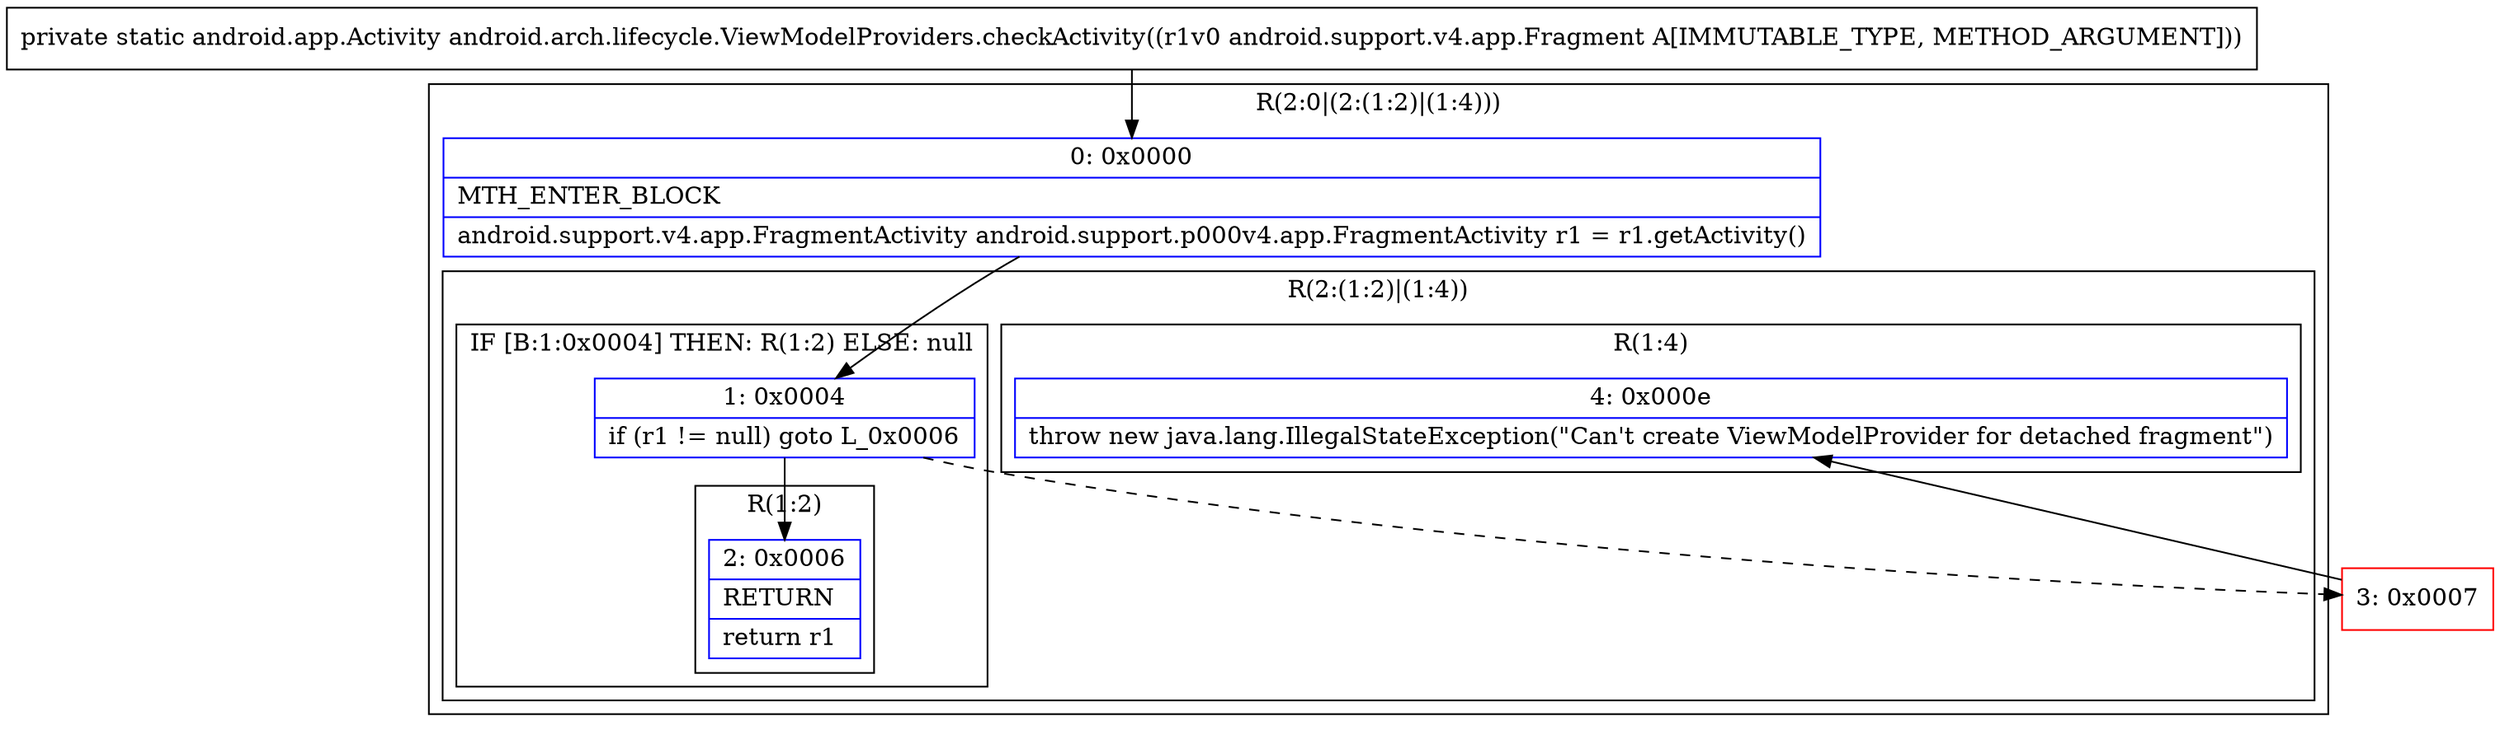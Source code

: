 digraph "CFG forandroid.arch.lifecycle.ViewModelProviders.checkActivity(Landroid\/support\/v4\/app\/Fragment;)Landroid\/app\/Activity;" {
subgraph cluster_Region_632511320 {
label = "R(2:0|(2:(1:2)|(1:4)))";
node [shape=record,color=blue];
Node_0 [shape=record,label="{0\:\ 0x0000|MTH_ENTER_BLOCK\l|android.support.v4.app.FragmentActivity android.support.p000v4.app.FragmentActivity r1 = r1.getActivity()\l}"];
subgraph cluster_Region_132614026 {
label = "R(2:(1:2)|(1:4))";
node [shape=record,color=blue];
subgraph cluster_IfRegion_1733142485 {
label = "IF [B:1:0x0004] THEN: R(1:2) ELSE: null";
node [shape=record,color=blue];
Node_1 [shape=record,label="{1\:\ 0x0004|if (r1 != null) goto L_0x0006\l}"];
subgraph cluster_Region_1179917483 {
label = "R(1:2)";
node [shape=record,color=blue];
Node_2 [shape=record,label="{2\:\ 0x0006|RETURN\l|return r1\l}"];
}
}
subgraph cluster_Region_2045298837 {
label = "R(1:4)";
node [shape=record,color=blue];
Node_4 [shape=record,label="{4\:\ 0x000e|throw new java.lang.IllegalStateException(\"Can't create ViewModelProvider for detached fragment\")\l}"];
}
}
}
Node_3 [shape=record,color=red,label="{3\:\ 0x0007}"];
MethodNode[shape=record,label="{private static android.app.Activity android.arch.lifecycle.ViewModelProviders.checkActivity((r1v0 android.support.v4.app.Fragment A[IMMUTABLE_TYPE, METHOD_ARGUMENT])) }"];
MethodNode -> Node_0;
Node_0 -> Node_1;
Node_1 -> Node_2;
Node_1 -> Node_3[style=dashed];
Node_3 -> Node_4;
}


